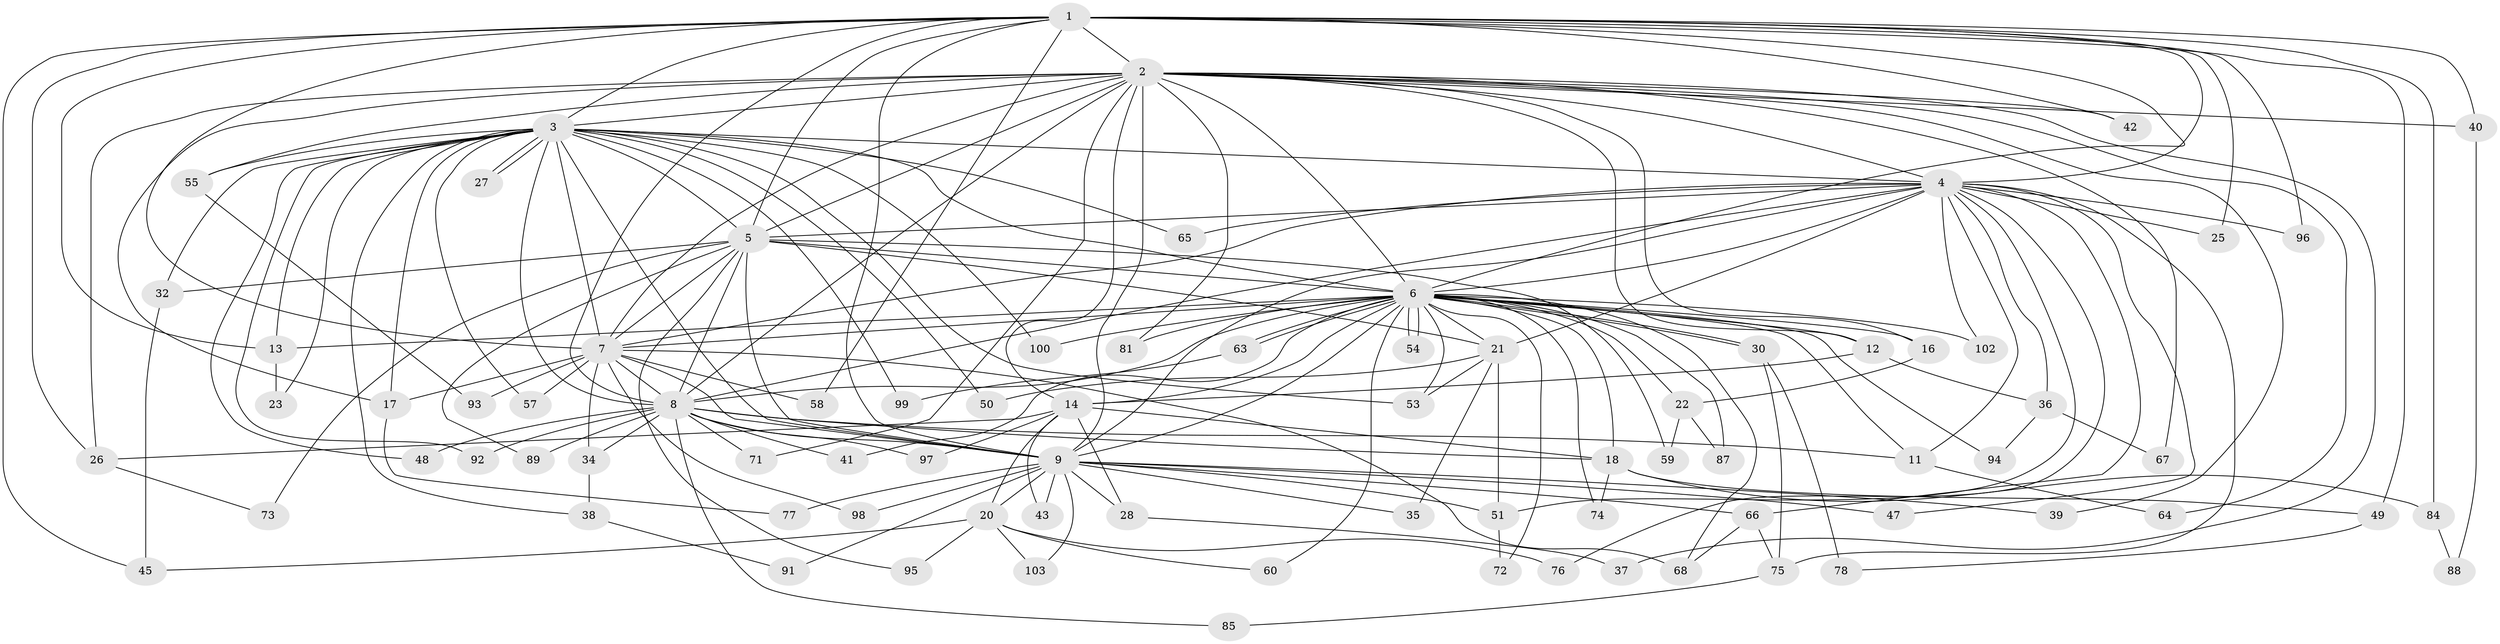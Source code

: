// Generated by graph-tools (version 1.1) at 2025/23/03/03/25 07:23:36]
// undirected, 81 vertices, 192 edges
graph export_dot {
graph [start="1"]
  node [color=gray90,style=filled];
  1 [super="+82"];
  2 [super="+15"];
  3 [super="+33"];
  4 [super="+61"];
  5 [super="+69"];
  6 [super="+101"];
  7 [super="+80"];
  8 [super="+46"];
  9 [super="+10"];
  11 [super="+19"];
  12 [super="+62"];
  13 [super="+31"];
  14 [super="+90"];
  16;
  17 [super="+24"];
  18 [super="+44"];
  20 [super="+70"];
  21 [super="+56"];
  22;
  23;
  25;
  26 [super="+29"];
  27;
  28;
  30;
  32;
  34;
  35;
  36;
  37;
  38;
  39;
  40;
  41;
  42;
  43;
  45;
  47;
  48;
  49;
  50;
  51 [super="+52"];
  53 [super="+86"];
  54;
  55;
  57;
  58;
  59;
  60;
  63;
  64;
  65;
  66 [super="+79"];
  67;
  68;
  71;
  72;
  73;
  74;
  75 [super="+83"];
  76;
  77;
  78;
  81;
  84;
  85;
  87;
  88;
  89;
  91;
  92;
  93;
  94;
  95;
  96;
  97;
  98;
  99;
  100;
  102;
  103;
  1 -- 2 [weight=2];
  1 -- 3;
  1 -- 4;
  1 -- 5;
  1 -- 6;
  1 -- 7;
  1 -- 8;
  1 -- 9 [weight=2];
  1 -- 13;
  1 -- 25;
  1 -- 26;
  1 -- 40;
  1 -- 42;
  1 -- 49;
  1 -- 58;
  1 -- 84;
  1 -- 96;
  1 -- 45;
  2 -- 3;
  2 -- 4;
  2 -- 5;
  2 -- 6;
  2 -- 7;
  2 -- 8;
  2 -- 9 [weight=2];
  2 -- 12;
  2 -- 14 [weight=2];
  2 -- 16;
  2 -- 37;
  2 -- 39;
  2 -- 42;
  2 -- 64;
  2 -- 67;
  2 -- 71;
  2 -- 81;
  2 -- 17;
  2 -- 55;
  2 -- 40;
  2 -- 26;
  3 -- 4;
  3 -- 5;
  3 -- 6;
  3 -- 7 [weight=2];
  3 -- 8;
  3 -- 9 [weight=2];
  3 -- 17;
  3 -- 23;
  3 -- 27;
  3 -- 27;
  3 -- 32;
  3 -- 38;
  3 -- 48;
  3 -- 50;
  3 -- 55;
  3 -- 57;
  3 -- 65;
  3 -- 92;
  3 -- 99;
  3 -- 100;
  3 -- 53;
  3 -- 13;
  4 -- 5;
  4 -- 6;
  4 -- 7;
  4 -- 8;
  4 -- 9 [weight=2];
  4 -- 25;
  4 -- 36;
  4 -- 47;
  4 -- 51;
  4 -- 65;
  4 -- 66;
  4 -- 76;
  4 -- 96;
  4 -- 102;
  4 -- 11;
  4 -- 21;
  4 -- 75;
  5 -- 6;
  5 -- 7;
  5 -- 8;
  5 -- 9 [weight=2];
  5 -- 21;
  5 -- 32;
  5 -- 59;
  5 -- 89;
  5 -- 95;
  5 -- 73;
  6 -- 7;
  6 -- 8 [weight=2];
  6 -- 9 [weight=2];
  6 -- 11;
  6 -- 12;
  6 -- 13;
  6 -- 14;
  6 -- 16;
  6 -- 21;
  6 -- 22;
  6 -- 30;
  6 -- 30;
  6 -- 41;
  6 -- 53;
  6 -- 54;
  6 -- 54;
  6 -- 60;
  6 -- 63;
  6 -- 63;
  6 -- 68;
  6 -- 72;
  6 -- 74;
  6 -- 81;
  6 -- 87;
  6 -- 94;
  6 -- 100;
  6 -- 102;
  6 -- 18;
  7 -- 8 [weight=2];
  7 -- 9 [weight=2];
  7 -- 34;
  7 -- 57;
  7 -- 58;
  7 -- 68;
  7 -- 93;
  7 -- 98;
  7 -- 17;
  8 -- 9 [weight=2];
  8 -- 11;
  8 -- 18 [weight=2];
  8 -- 34;
  8 -- 41;
  8 -- 48;
  8 -- 71;
  8 -- 85;
  8 -- 89;
  8 -- 92;
  8 -- 97;
  9 -- 28;
  9 -- 66;
  9 -- 98;
  9 -- 77;
  9 -- 20 [weight=2];
  9 -- 91;
  9 -- 35;
  9 -- 39;
  9 -- 103;
  9 -- 43;
  9 -- 47;
  9 -- 51;
  11 -- 64;
  12 -- 36;
  12 -- 14;
  13 -- 23;
  14 -- 18;
  14 -- 20;
  14 -- 26;
  14 -- 28;
  14 -- 43;
  14 -- 97;
  16 -- 22;
  17 -- 77;
  18 -- 84;
  18 -- 49;
  18 -- 74;
  20 -- 45;
  20 -- 60;
  20 -- 95;
  20 -- 103;
  20 -- 76;
  21 -- 35;
  21 -- 50;
  21 -- 51;
  21 -- 53;
  22 -- 59;
  22 -- 87;
  26 -- 73;
  28 -- 37;
  30 -- 75;
  30 -- 78;
  32 -- 45;
  34 -- 38;
  36 -- 67;
  36 -- 94;
  38 -- 91;
  40 -- 88;
  49 -- 78;
  51 -- 72;
  55 -- 93;
  63 -- 99;
  66 -- 75;
  66 -- 68;
  75 -- 85;
  84 -- 88;
}
